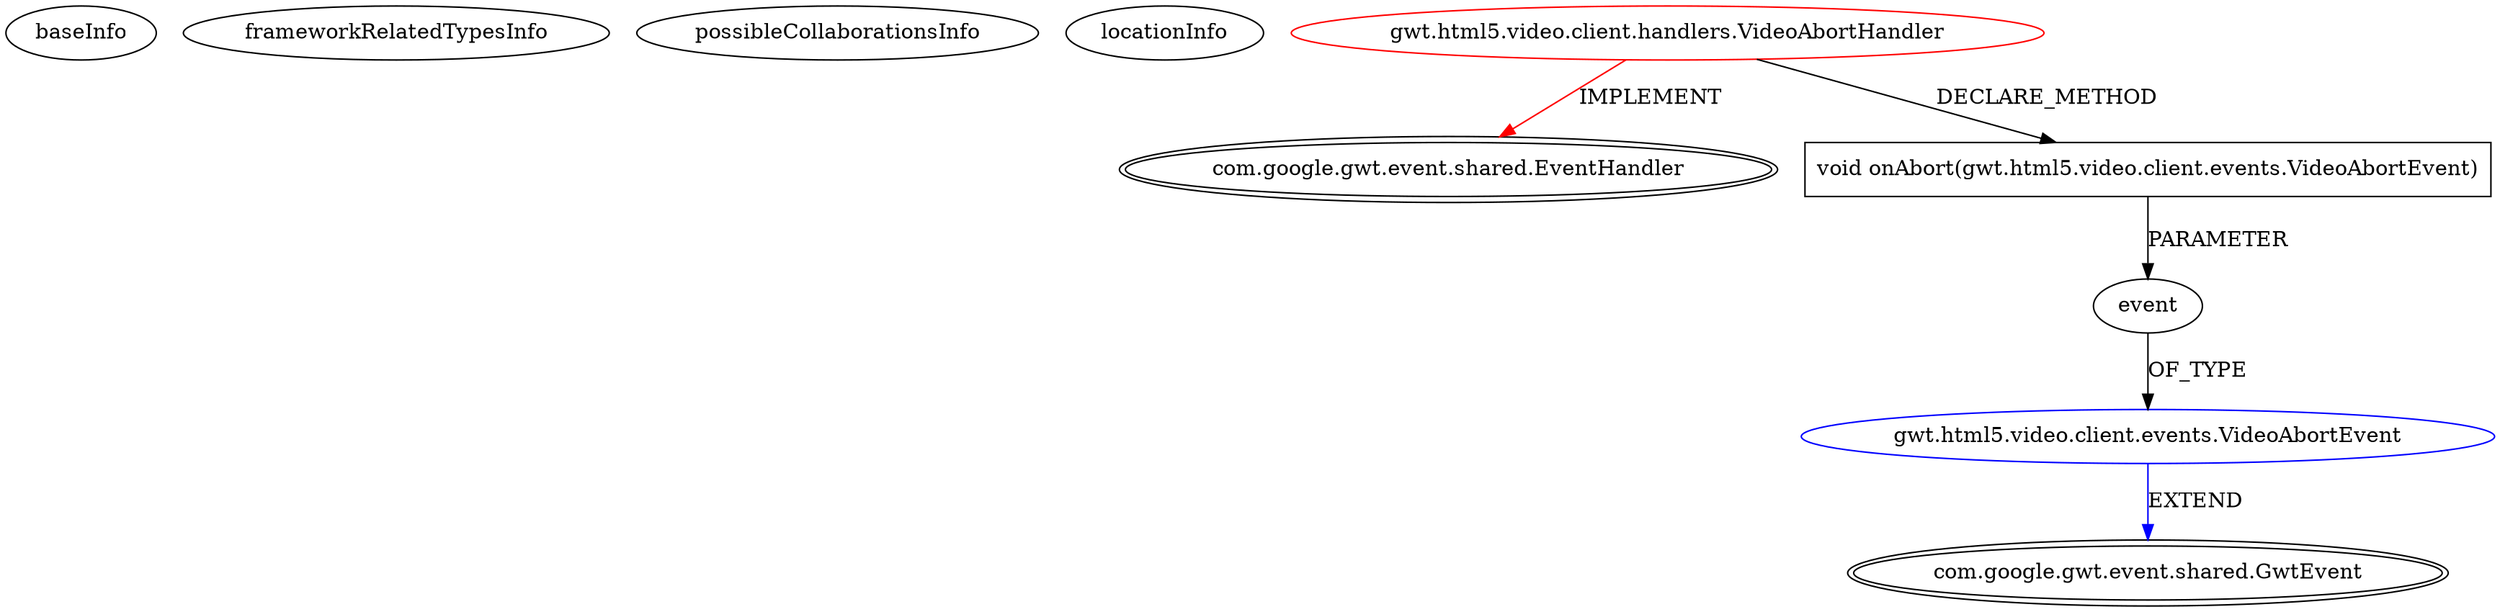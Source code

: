 digraph {
baseInfo[graphId=4048,category="extension_graph",isAnonymous=false,possibleRelation=true]
frameworkRelatedTypesInfo[0="com.google.gwt.event.shared.EventHandler"]
possibleCollaborationsInfo[0="4048~CLIENT_METHOD_DECLARATION-PARAMETER_DECLARATION-~com.google.gwt.event.shared.EventHandler ~com.google.gwt.event.shared.GwtEvent ~false~false"]
locationInfo[projectName="mguiral-GwtVideoLib",filePath="/mguiral-GwtVideoLib/GwtVideoLib-master/src/gwt/html5/video/client/handlers/VideoAbortHandler.java",contextSignature="VideoAbortHandler",graphId="4048"]
0[label="gwt.html5.video.client.handlers.VideoAbortHandler",vertexType="ROOT_CLIENT_CLASS_DECLARATION",isFrameworkType=false,color=red]
1[label="com.google.gwt.event.shared.EventHandler",vertexType="FRAMEWORK_INTERFACE_TYPE",isFrameworkType=true,peripheries=2]
2[label="void onAbort(gwt.html5.video.client.events.VideoAbortEvent)",vertexType="CLIENT_METHOD_DECLARATION",isFrameworkType=false,shape=box]
3[label="event",vertexType="PARAMETER_DECLARATION",isFrameworkType=false]
4[label="gwt.html5.video.client.events.VideoAbortEvent",vertexType="REFERENCE_CLIENT_CLASS_DECLARATION",isFrameworkType=false,color=blue]
5[label="com.google.gwt.event.shared.GwtEvent",vertexType="FRAMEWORK_CLASS_TYPE",isFrameworkType=true,peripheries=2]
0->1[label="IMPLEMENT",color=red]
0->2[label="DECLARE_METHOD"]
4->5[label="EXTEND",color=blue]
3->4[label="OF_TYPE"]
2->3[label="PARAMETER"]
}
